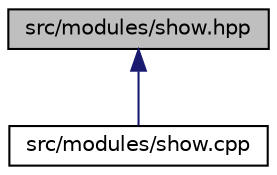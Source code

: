digraph "src/modules/show.hpp"
{
 // LATEX_PDF_SIZE
  edge [fontname="Helvetica",fontsize="10",labelfontname="Helvetica",labelfontsize="10"];
  node [fontname="Helvetica",fontsize="10",shape=record];
  Node1 [label="src/modules/show.hpp",height=0.2,width=0.4,color="black", fillcolor="grey75", style="filled", fontcolor="black",tooltip="easyVim显示模块头文件"];
  Node1 -> Node2 [dir="back",color="midnightblue",fontsize="10",style="solid",fontname="Helvetica"];
  Node2 [label="src/modules/show.cpp",height=0.2,width=0.4,color="black", fillcolor="white", style="filled",URL="$show_8cpp.html",tooltip="easyVim显示模块实现文件"];
}
